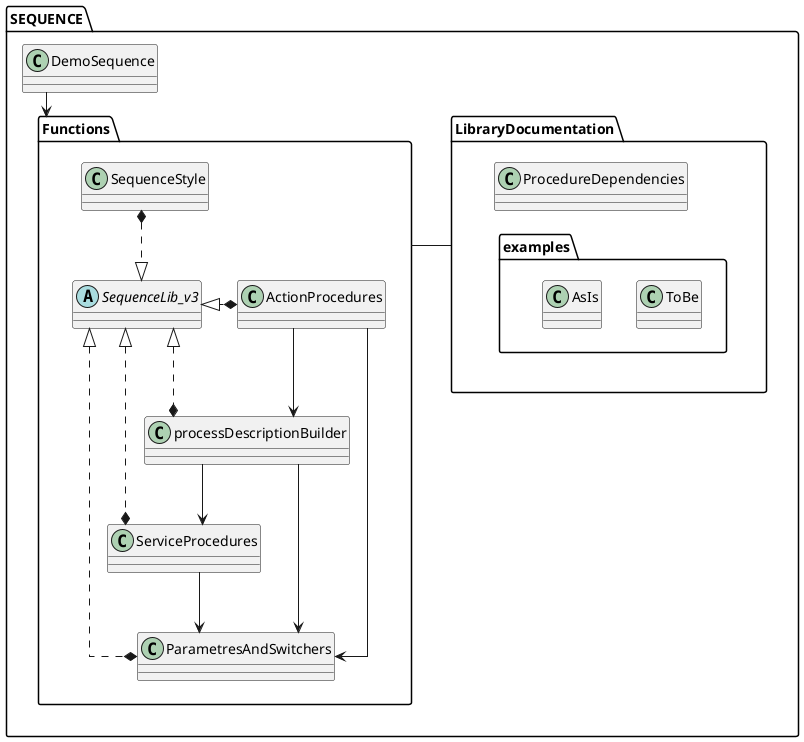 @startuml
skinparam linetype ortho
'left to right direction
package SEQUENCE {
    package Functions {
        abstract "SequenceLib_v3" as lib
        class "SequenceStyle" as style
        class "ParametresAndSwitchers" as params
        class "ActionProcedures" as act
        class "ServiceProcedures" as serv
        class "processDescriptionBuilder" as procMap
    }
}
class SEQUENCE.LibraryDocumentation.ProcedureDependencies
class SEQUENCE.LibraryDocumentation.examples.ToBe
class SEQUENCE.LibraryDocumentation.examples.AsIs
class SEQUENCE.DemoSequence

style *..|> lib
lib <|..* params
lib <|.* act
lib <|.* serv
lib <|..* procMap

act --> params
act --> procMap

procMap --> serv
procMap --> params

serv --> params

SEQUENCE.LibraryDocumentation -right- SEQUENCE.Functions

SEQUENCE.LibraryDocumentation.ProcedureDependencies -[hidden]- SEQUENCE.LibraryDocumentation.examples

SEQUENCE.DemoSequence --> SEQUENCE.Functions

@enduml0